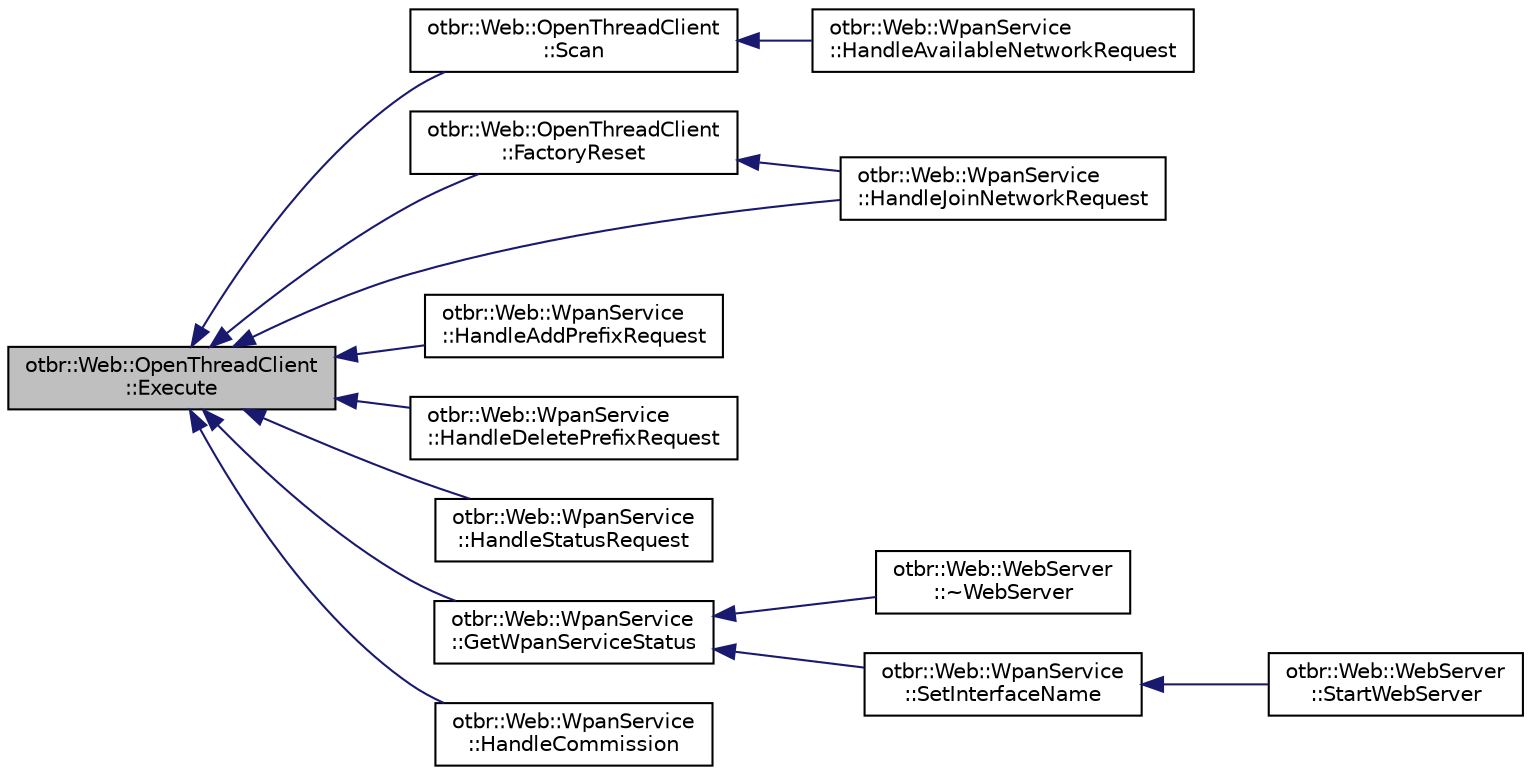 digraph "otbr::Web::OpenThreadClient::Execute"
{
  edge [fontname="Helvetica",fontsize="10",labelfontname="Helvetica",labelfontsize="10"];
  node [fontname="Helvetica",fontsize="10",shape=record];
  rankdir="LR";
  Node14 [label="otbr::Web::OpenThreadClient\l::Execute",height=0.2,width=0.4,color="black", fillcolor="grey75", style="filled", fontcolor="black"];
  Node14 -> Node15 [dir="back",color="midnightblue",fontsize="10",style="solid",fontname="Helvetica"];
  Node15 [label="otbr::Web::OpenThreadClient\l::Scan",height=0.2,width=0.4,color="black", fillcolor="white", style="filled",URL="$d3/d3f/classotbr_1_1Web_1_1OpenThreadClient.html#a4683127e8efe4022b91eb1590304ef36",tooltip="This method scans Thread network. "];
  Node15 -> Node16 [dir="back",color="midnightblue",fontsize="10",style="solid",fontname="Helvetica"];
  Node16 [label="otbr::Web::WpanService\l::HandleAvailableNetworkRequest",height=0.2,width=0.4,color="black", fillcolor="white", style="filled",URL="$d3/d46/classotbr_1_1Web_1_1WpanService.html#ab557ee4484e76d077ddde6298d7c63d3",tooltip="This method handles http request to get available networks. "];
  Node14 -> Node17 [dir="back",color="midnightblue",fontsize="10",style="solid",fontname="Helvetica"];
  Node17 [label="otbr::Web::OpenThreadClient\l::FactoryReset",height=0.2,width=0.4,color="black", fillcolor="white", style="filled",URL="$d3/d3f/classotbr_1_1Web_1_1OpenThreadClient.html#a1eff6b891617591bfaaac5cbb5ae2c35",tooltip="This method performs factory reset. "];
  Node17 -> Node18 [dir="back",color="midnightblue",fontsize="10",style="solid",fontname="Helvetica"];
  Node18 [label="otbr::Web::WpanService\l::HandleJoinNetworkRequest",height=0.2,width=0.4,color="black", fillcolor="white", style="filled",URL="$d3/d46/classotbr_1_1Web_1_1WpanService.html#a3e1c5febcdf61b3ccd155ca8bd1fa3cd",tooltip="This method handles the http request to join network. "];
  Node14 -> Node18 [dir="back",color="midnightblue",fontsize="10",style="solid",fontname="Helvetica"];
  Node14 -> Node19 [dir="back",color="midnightblue",fontsize="10",style="solid",fontname="Helvetica"];
  Node19 [label="otbr::Web::WpanService\l::HandleAddPrefixRequest",height=0.2,width=0.4,color="black", fillcolor="white", style="filled",URL="$d3/d46/classotbr_1_1Web_1_1WpanService.html#a56d1365cbe1849845ebbb3c0135309e3",tooltip="This method handles the http request to add on-mesh prefix. "];
  Node14 -> Node20 [dir="back",color="midnightblue",fontsize="10",style="solid",fontname="Helvetica"];
  Node20 [label="otbr::Web::WpanService\l::HandleDeletePrefixRequest",height=0.2,width=0.4,color="black", fillcolor="white", style="filled",URL="$d3/d46/classotbr_1_1Web_1_1WpanService.html#a626ebf30c66c1d48ba6a71a7625cf3dc",tooltip="This method handles the http request to delete on-mesh prefix http request. "];
  Node14 -> Node21 [dir="back",color="midnightblue",fontsize="10",style="solid",fontname="Helvetica"];
  Node21 [label="otbr::Web::WpanService\l::HandleStatusRequest",height=0.2,width=0.4,color="black", fillcolor="white", style="filled",URL="$d3/d46/classotbr_1_1Web_1_1WpanService.html#a988847b3ca6b43e85212d6fba9079869",tooltip="This method handles http request to get netowrk status. "];
  Node14 -> Node22 [dir="back",color="midnightblue",fontsize="10",style="solid",fontname="Helvetica"];
  Node22 [label="otbr::Web::WpanService\l::GetWpanServiceStatus",height=0.2,width=0.4,color="black", fillcolor="white", style="filled",URL="$d3/d46/classotbr_1_1Web_1_1WpanService.html#a817c556f7e9cd0ab0939661d3a82fe89",tooltip="This method gets status of wpan service. "];
  Node22 -> Node23 [dir="back",color="midnightblue",fontsize="10",style="solid",fontname="Helvetica"];
  Node23 [label="otbr::Web::WebServer\l::~WebServer",height=0.2,width=0.4,color="black", fillcolor="white", style="filled",URL="$d6/d83/classotbr_1_1Web_1_1WebServer.html#a8a9328d2362b07f3ebfa40242a84784b",tooltip="This method is destructor to free the WebServer. "];
  Node22 -> Node24 [dir="back",color="midnightblue",fontsize="10",style="solid",fontname="Helvetica"];
  Node24 [label="otbr::Web::WpanService\l::SetInterfaceName",height=0.2,width=0.4,color="black", fillcolor="white", style="filled",URL="$d3/d46/classotbr_1_1Web_1_1WpanService.html#a27dac82c1cf47b5930a512b200fdbfbb",tooltip="This method sets the Thread interface name. "];
  Node24 -> Node25 [dir="back",color="midnightblue",fontsize="10",style="solid",fontname="Helvetica"];
  Node25 [label="otbr::Web::WebServer\l::StartWebServer",height=0.2,width=0.4,color="black", fillcolor="white", style="filled",URL="$d6/d83/classotbr_1_1Web_1_1WebServer.html#abe5b4a1397cd62cecf1147a5fdad528d",tooltip="This method starts the Web Server. "];
  Node14 -> Node26 [dir="back",color="midnightblue",fontsize="10",style="solid",fontname="Helvetica"];
  Node26 [label="otbr::Web::WpanService\l::HandleCommission",height=0.2,width=0.4,color="black", fillcolor="white", style="filled",URL="$d3/d46/classotbr_1_1Web_1_1WpanService.html#af57748f77490a51a2c356fe4f359544f",tooltip="This method handles http request to commission device. "];
}

